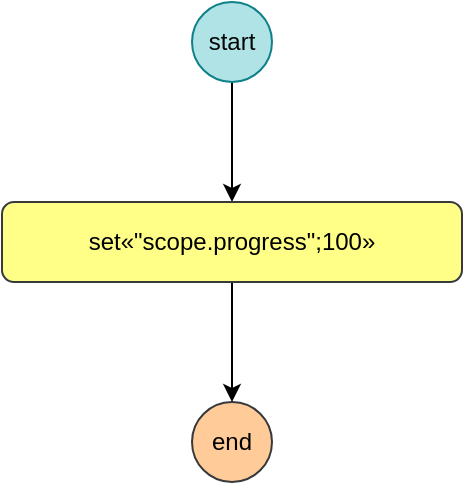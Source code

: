 <mxfile>
    <diagram id="y7LyX2alFGtX07KHJ8K6" name="Page-1">
        <mxGraphModel dx="806" dy="536" grid="1" gridSize="10" guides="1" tooltips="1" connect="1" arrows="1" fold="1" page="1" pageScale="1" pageWidth="850" pageHeight="1100" math="0" shadow="0">
            <root>
                <mxCell id="0"/>
                <mxCell id="1" parent="0"/>
                <mxCell id="55" style="edgeStyle=none;html=1;entryX=0.5;entryY=0;entryDx=0;entryDy=0;" parent="1" source="2" target="56" edge="1">
                    <mxGeometry relative="1" as="geometry">
                        <mxPoint x="363.611" y="80" as="targetPoint"/>
                    </mxGeometry>
                </mxCell>
                <mxCell id="2" value="start" style="ellipse;whiteSpace=wrap;fillColor=#b0e3e6;strokeColor=#0e8088;fontColor=#050505;" parent="1" vertex="1">
                    <mxGeometry x="345" y="40" width="40" height="40" as="geometry"/>
                </mxCell>
                <mxCell id="33" value="end" style="ellipse;whiteSpace=wrap;fillColor=#ffcc99;strokeColor=#36393d;fontColor=#000000;" parent="1" vertex="1">
                    <mxGeometry x="345" y="240" width="40" height="40" as="geometry"/>
                </mxCell>
                <mxCell id="58" style="edgeStyle=none;html=1;" edge="1" parent="1" source="56" target="33">
                    <mxGeometry relative="1" as="geometry"/>
                </mxCell>
                <mxCell id="56" value="set«&quot;scope.progress&quot;;100»" style="rounded=1;whiteSpace=wrap;fillColor=#ffff88;strokeColor=#36393d;fontColor=#000000;" vertex="1" parent="1">
                    <mxGeometry x="250" y="140" width="230" height="40" as="geometry"/>
                </mxCell>
            </root>
        </mxGraphModel>
    </diagram>
</mxfile>